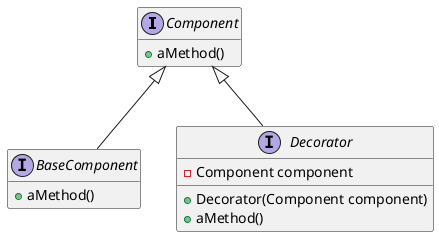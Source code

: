 @startuml DecoratorPattern
hide empty members

interface Component{
    + aMethod()
} 

interface BaseComponent{
    + aMethod()
}

interface Decorator{
    - Component component
    + Decorator(Component component)
    + aMethod()
}

Component <|-- BaseComponent

Component <|-- Decorator

@enduml